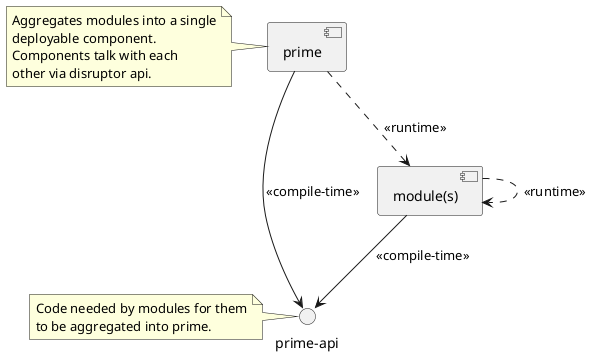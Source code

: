 @startuml

[prime]
note left of prime
    Aggregates modules into a single
    deployable component.
    Components talk with each
    other via disruptor api.
end note

interface "prime-api" as primeApi
[prime] --> primeApi : <<compile-time>>

note left of primeApi
    Code needed by modules for them
    to be aggregated into prime.
end note

[module(s)] --> primeApi : <<compile-time>>
[module(s)] ..> [module(s)] : <<runtime>>
[prime] ..> [module(s)] : <<runtime>>

@enduml